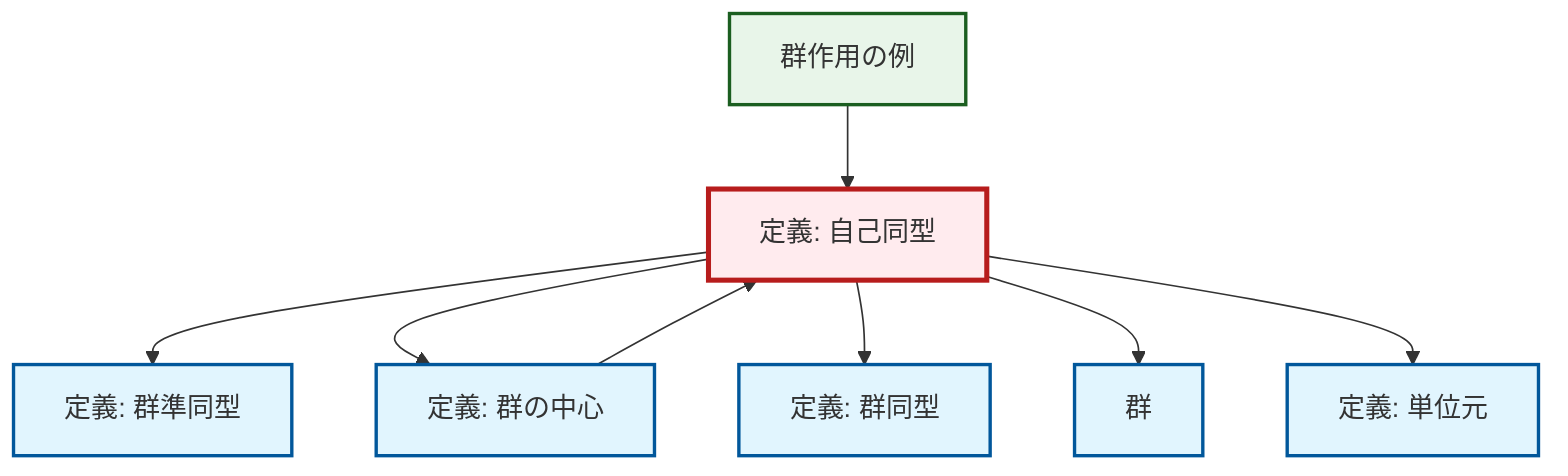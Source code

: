 graph TD
    classDef definition fill:#e1f5fe,stroke:#01579b,stroke-width:2px
    classDef theorem fill:#f3e5f5,stroke:#4a148c,stroke-width:2px
    classDef axiom fill:#fff3e0,stroke:#e65100,stroke-width:2px
    classDef example fill:#e8f5e9,stroke:#1b5e20,stroke-width:2px
    classDef current fill:#ffebee,stroke:#b71c1c,stroke-width:3px
    def-automorphism["定義: 自己同型"]:::definition
    def-center-of-group["定義: 群の中心"]:::definition
    def-identity-element["定義: 単位元"]:::definition
    def-homomorphism["定義: 群準同型"]:::definition
    ex-group-action-examples["群作用の例"]:::example
    def-group["群"]:::definition
    def-isomorphism["定義: 群同型"]:::definition
    def-automorphism --> def-homomorphism
    def-automorphism --> def-center-of-group
    def-automorphism --> def-isomorphism
    ex-group-action-examples --> def-automorphism
    def-automorphism --> def-group
    def-center-of-group --> def-automorphism
    def-automorphism --> def-identity-element
    class def-automorphism current